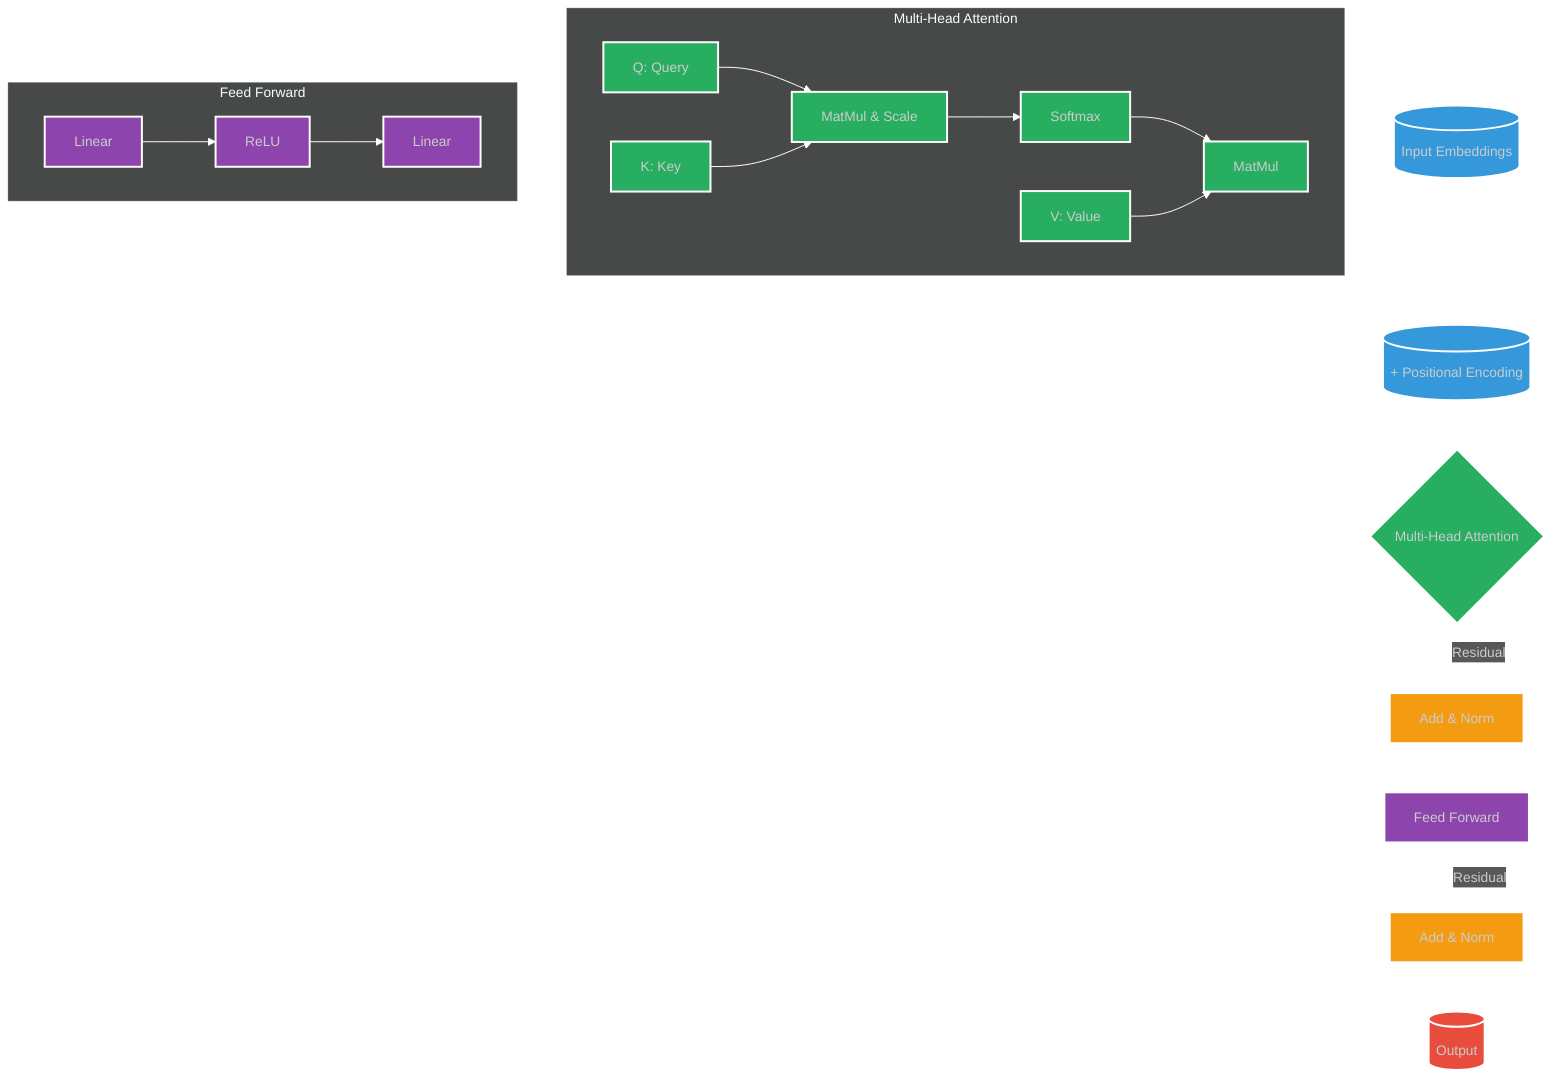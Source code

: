 %%{init: {'theme': 'dark', 'themeVariables': { 'primaryColor': '#2C3E50', 'primaryTextColor': '#FFFFFF', 'lineColor': '#FFFFFF', 'fontSize': '14px'}}}%%
graph TD
    A[("Input Embeddings")]:::input --> B[("+ Positional Encoding")]:::input
    B --> C{"Multi-Head Attention"}:::attention
    C --> D["Add & Norm"]:::norm
    D --> E["Feed Forward"]:::ffn
    E --> F["Add & Norm"]:::norm
    F --> G[("Output")]:::output
    
    subgraph "Multi-Head Attention"
        H["Q: Query"]:::attention
        I["K: Key"]:::attention
        J["V: Value"]:::attention
        K["MatMul & Scale"]:::attention
        L["Softmax"]:::attention
        M["MatMul"]:::attention
        H & I --> K
        K --> L
        L & J --> M
    end
    
    subgraph "Feed Forward"
        N["Linear"]:::ffn
        O["ReLU"]:::ffn
        P["Linear"]:::ffn
        N --> O --> P
    end
    
    C -. "Residual" .-> D
    E -. "Residual" .-> F
    
    classDef input fill:#3498DB,stroke:#FFFFFF,stroke-width:2px;
    classDef attention fill:#27AE60,stroke:#FFFFFF,stroke-width:2px;
    classDef norm fill:#F39C12,stroke:#FFFFFF,stroke-width:2px;
    classDef ffn fill:#8E44AD,stroke:#FFFFFF,stroke-width:2px;
    classDef output fill:#E74C3C,stroke:#FFFFFF,stroke-width:2px;